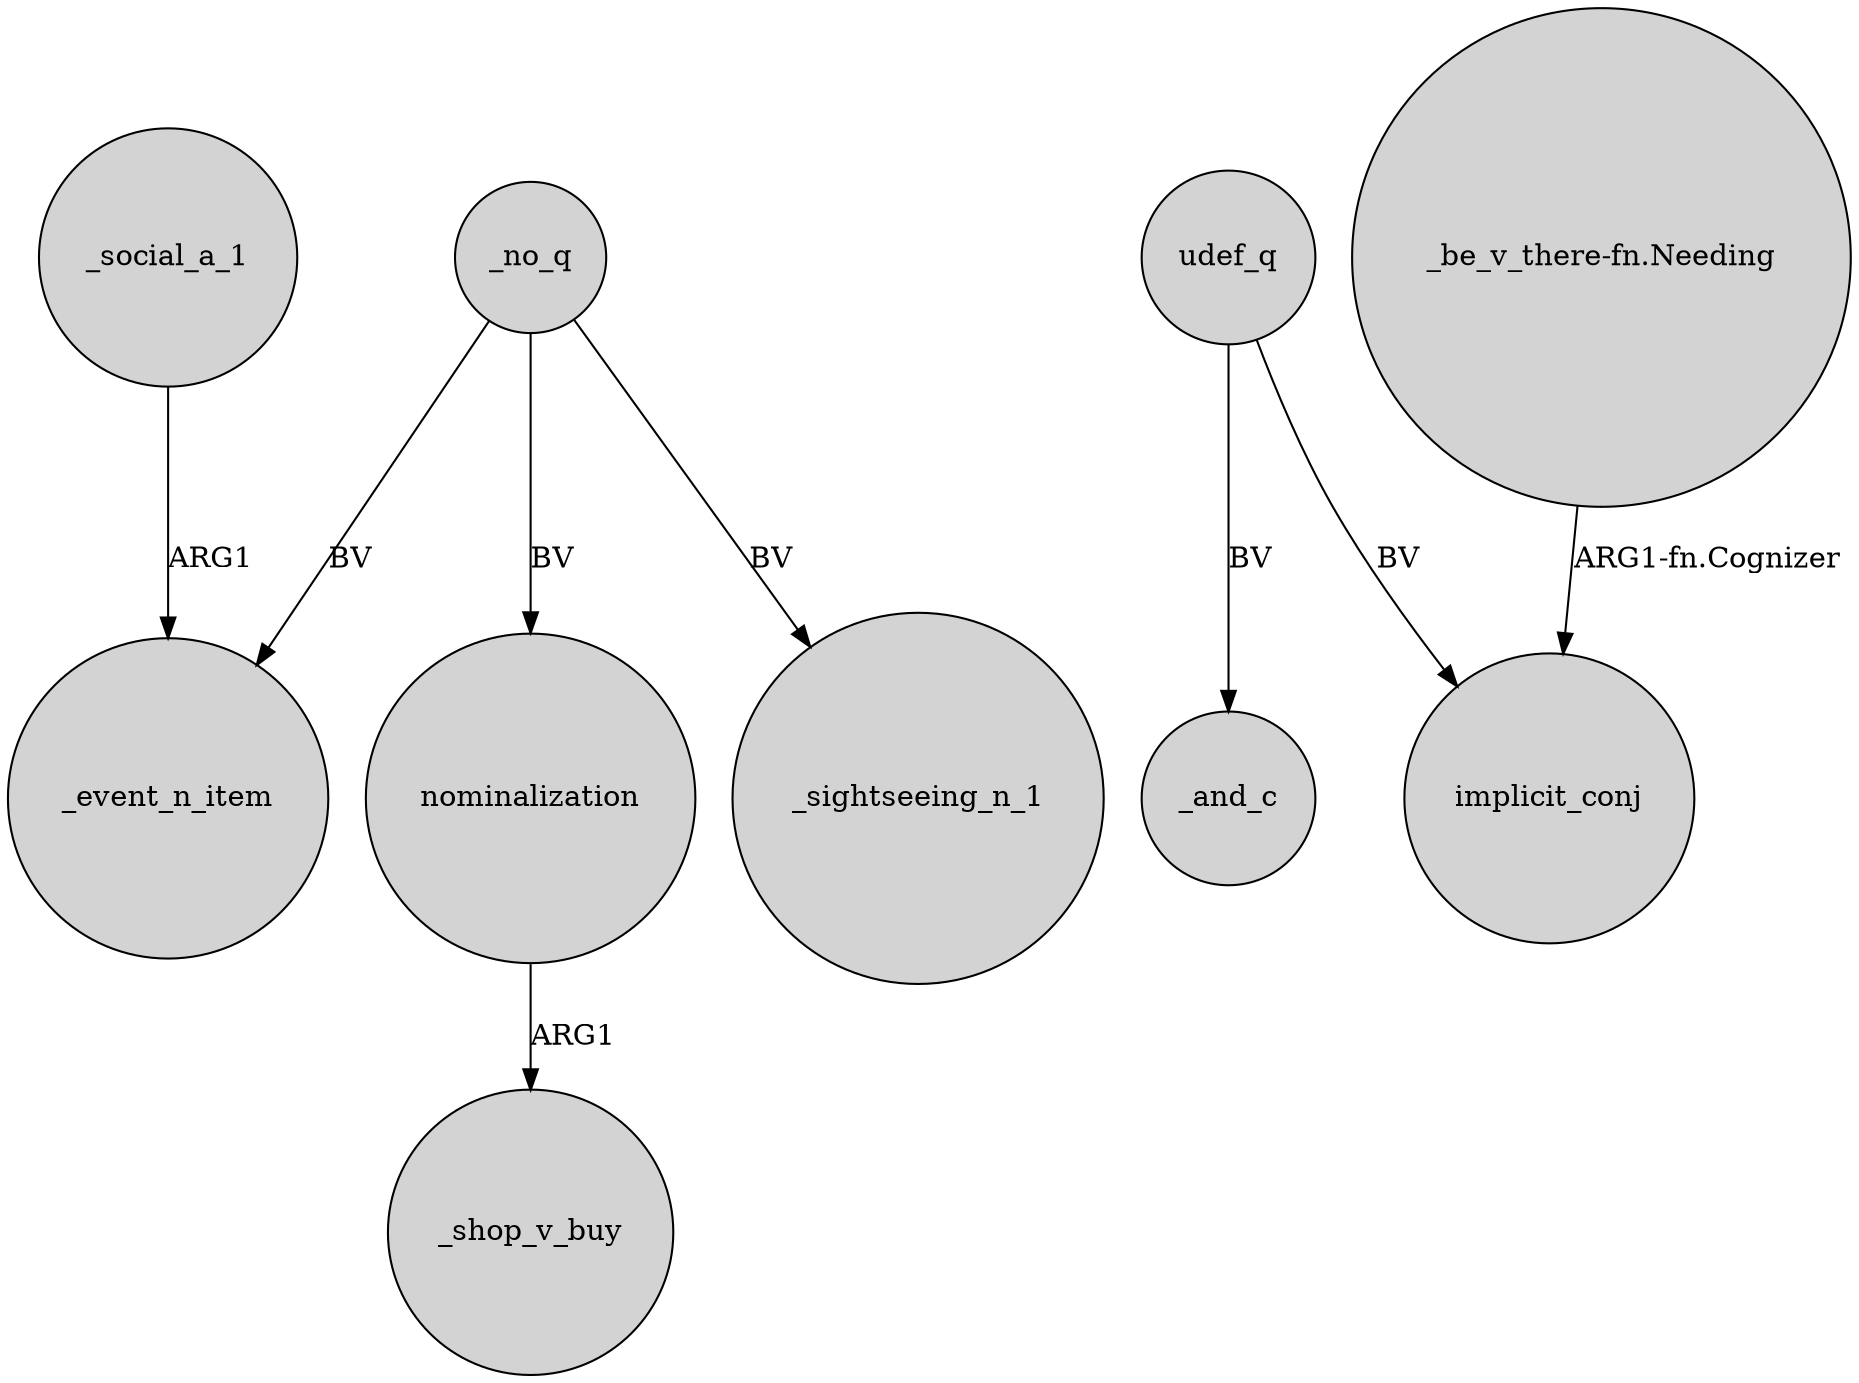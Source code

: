 digraph {
	node [shape=circle style=filled]
	_no_q -> _sightseeing_n_1 [label=BV]
	_social_a_1 -> _event_n_item [label=ARG1]
	udef_q -> _and_c [label=BV]
	"_be_v_there-fn.Needing" -> implicit_conj [label="ARG1-fn.Cognizer"]
	nominalization -> _shop_v_buy [label=ARG1]
	_no_q -> _event_n_item [label=BV]
	_no_q -> nominalization [label=BV]
	udef_q -> implicit_conj [label=BV]
}
